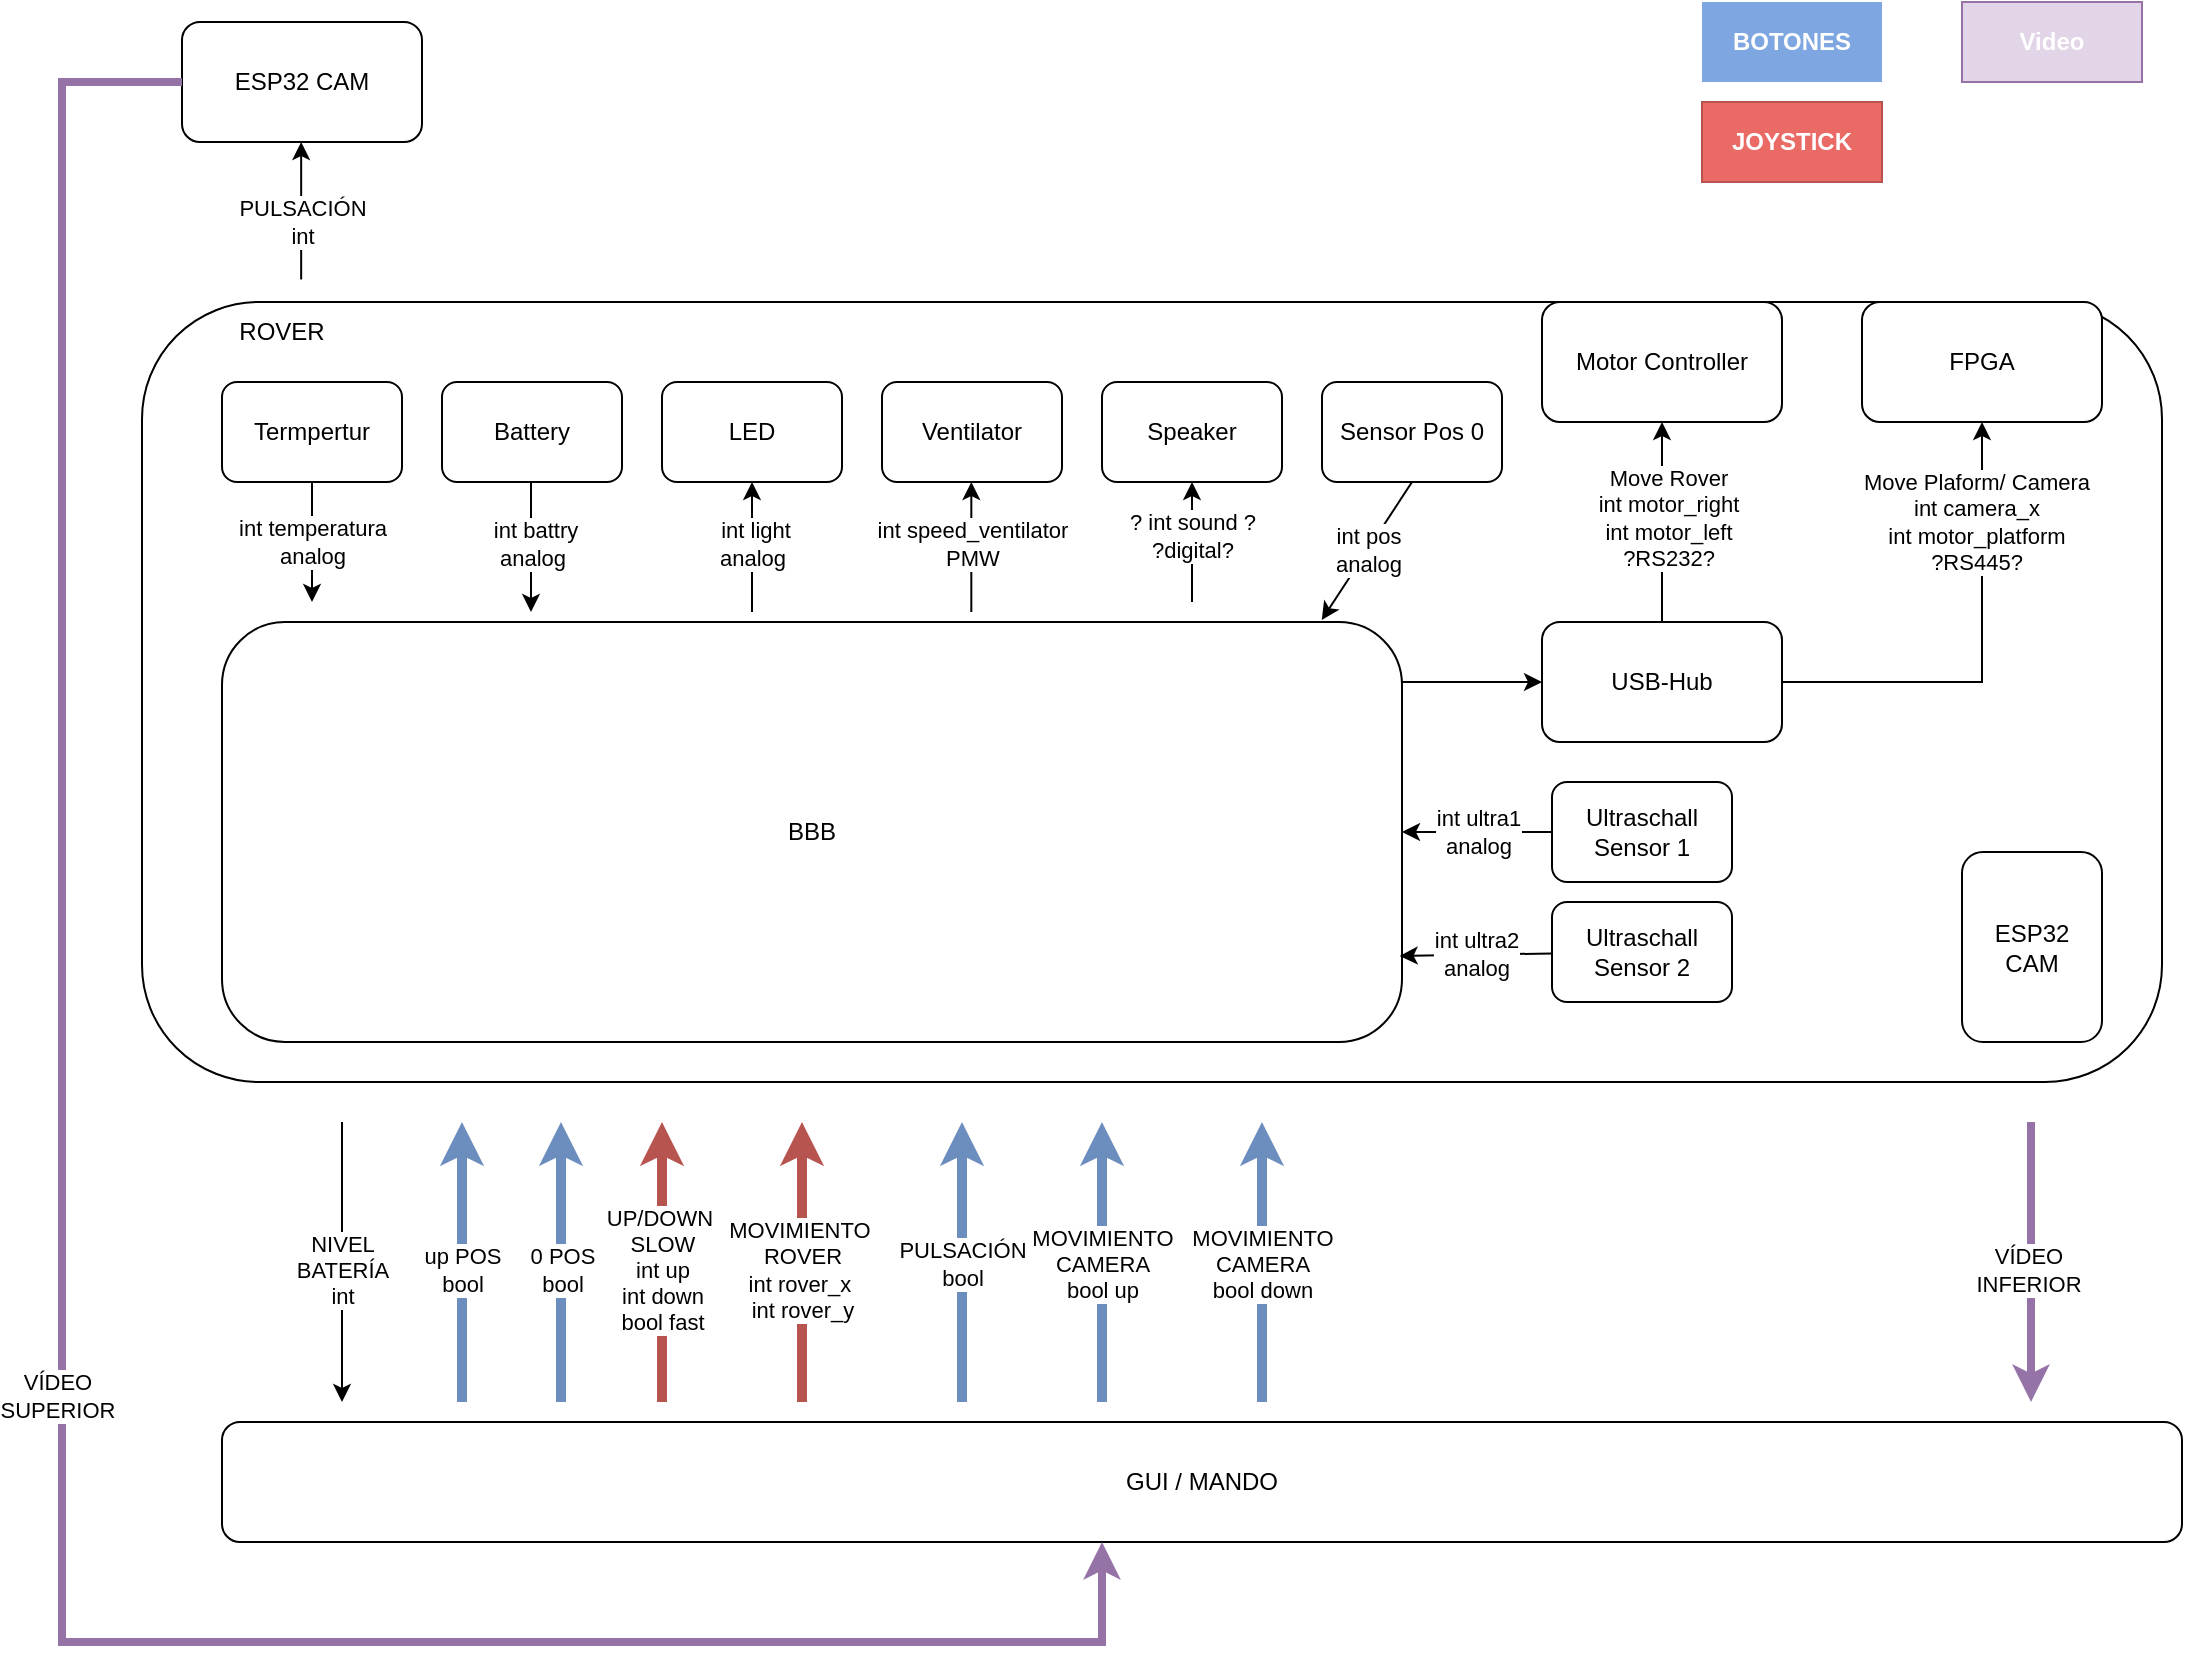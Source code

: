 <mxfile pages="2">
    <diagram id="nwH1zk-VSpNsyaRbcgjk" name="Página-1">
        <mxGraphModel dx="1170" dy="1171" grid="1" gridSize="10" guides="1" tooltips="1" connect="1" arrows="1" fold="1" page="0" pageScale="1" pageWidth="1169" pageHeight="827" math="0" shadow="0">
            <root>
                <mxCell id="0"/>
                <mxCell id="1" parent="0"/>
                <mxCell id="9EDs6_VTEpOYnizv38g4-2" value="" style="rounded=1;whiteSpace=wrap;html=1;" parent="1" vertex="1">
                    <mxGeometry x="100" y="-10" width="1010" height="390" as="geometry"/>
                </mxCell>
                <mxCell id="9EDs6_VTEpOYnizv38g4-3" value="ESP32 CAM" style="rounded=1;whiteSpace=wrap;html=1;" parent="1" vertex="1">
                    <mxGeometry x="120" y="-150" width="120" height="60" as="geometry"/>
                </mxCell>
                <mxCell id="9EDs6_VTEpOYnizv38g4-4" value="GUI / MANDO" style="rounded=1;whiteSpace=wrap;html=1;" parent="1" vertex="1">
                    <mxGeometry x="140" y="550" width="980" height="60" as="geometry"/>
                </mxCell>
                <mxCell id="9EDs6_VTEpOYnizv38g4-5" value="" style="endArrow=classic;html=1;rounded=0;" parent="1" edge="1">
                    <mxGeometry width="50" height="50" relative="1" as="geometry">
                        <mxPoint x="179.58" y="-21.28" as="sourcePoint"/>
                        <mxPoint x="179.58" y="-90" as="targetPoint"/>
                    </mxGeometry>
                </mxCell>
                <mxCell id="9EDs6_VTEpOYnizv38g4-6" value="PULSACIÓN&lt;br&gt;int" style="edgeLabel;html=1;align=center;verticalAlign=middle;resizable=0;points=[];" parent="9EDs6_VTEpOYnizv38g4-5" vertex="1" connectable="0">
                    <mxGeometry x="-0.404" y="-1" relative="1" as="geometry">
                        <mxPoint x="-1" y="-8" as="offset"/>
                    </mxGeometry>
                </mxCell>
                <mxCell id="9EDs6_VTEpOYnizv38g4-7" value="" style="endArrow=classic;html=1;rounded=0;strokeWidth=4;fillColor=#e1d5e7;strokeColor=#9673a6;exitX=0;exitY=0.5;exitDx=0;exitDy=0;" parent="1" source="9EDs6_VTEpOYnizv38g4-3" edge="1">
                    <mxGeometry width="50" height="50" relative="1" as="geometry">
                        <mxPoint x="110" y="40" as="sourcePoint"/>
                        <mxPoint x="580" y="610" as="targetPoint"/>
                        <Array as="points">
                            <mxPoint x="60" y="-120"/>
                            <mxPoint x="60" y="660"/>
                            <mxPoint x="580" y="660"/>
                        </Array>
                    </mxGeometry>
                </mxCell>
                <mxCell id="9EDs6_VTEpOYnizv38g4-9" value="VÍDEO&amp;nbsp; &lt;br&gt;SUPERIOR&amp;nbsp;" style="edgeLabel;html=1;align=center;verticalAlign=middle;resizable=0;points=[];" parent="9EDs6_VTEpOYnizv38g4-7" vertex="1" connectable="0">
                    <mxGeometry x="0.017" y="-1" relative="1" as="geometry">
                        <mxPoint as="offset"/>
                    </mxGeometry>
                </mxCell>
                <mxCell id="9EDs6_VTEpOYnizv38g4-10" value="" style="endArrow=classic;html=1;rounded=0;strokeWidth=4;fillColor=#e1d5e7;strokeColor=#9673a6;" parent="1" edge="1">
                    <mxGeometry width="50" height="50" relative="1" as="geometry">
                        <mxPoint x="1044.5" y="400" as="sourcePoint"/>
                        <mxPoint x="1044.5" y="540" as="targetPoint"/>
                        <Array as="points">
                            <mxPoint x="1044.5" y="450"/>
                        </Array>
                    </mxGeometry>
                </mxCell>
                <mxCell id="9EDs6_VTEpOYnizv38g4-11" value="VÍDEO &lt;br&gt;INFERIOR" style="edgeLabel;html=1;align=center;verticalAlign=middle;resizable=0;points=[];" parent="9EDs6_VTEpOYnizv38g4-10" vertex="1" connectable="0">
                    <mxGeometry x="0.236" y="-2" relative="1" as="geometry">
                        <mxPoint y="-13" as="offset"/>
                    </mxGeometry>
                </mxCell>
                <mxCell id="9EDs6_VTEpOYnizv38g4-12" value="" style="endArrow=classic;html=1;rounded=0;" parent="1" edge="1">
                    <mxGeometry width="50" height="50" relative="1" as="geometry">
                        <mxPoint x="200" y="400" as="sourcePoint"/>
                        <mxPoint x="200" y="540" as="targetPoint"/>
                        <Array as="points">
                            <mxPoint x="200" y="440"/>
                        </Array>
                    </mxGeometry>
                </mxCell>
                <mxCell id="9EDs6_VTEpOYnizv38g4-13" value="NIVEL&lt;br&gt;BATERÍA&lt;br&gt;int" style="edgeLabel;html=1;align=center;verticalAlign=middle;resizable=0;points=[];" parent="9EDs6_VTEpOYnizv38g4-12" vertex="1" connectable="0">
                    <mxGeometry x="0.236" y="-2" relative="1" as="geometry">
                        <mxPoint x="2" y="-13" as="offset"/>
                    </mxGeometry>
                </mxCell>
                <mxCell id="23" value="" style="edgeStyle=none;html=1;exitX=1;exitY=0.143;exitDx=0;exitDy=0;exitPerimeter=0;" parent="1" source="9EDs6_VTEpOYnizv38g4-14" target="19" edge="1">
                    <mxGeometry relative="1" as="geometry"/>
                </mxCell>
                <mxCell id="9EDs6_VTEpOYnizv38g4-14" value="BBB" style="rounded=1;whiteSpace=wrap;html=1;" parent="1" vertex="1">
                    <mxGeometry x="140" y="150" width="590" height="210" as="geometry"/>
                </mxCell>
                <mxCell id="9EDs6_VTEpOYnizv38g4-15" value="ESP32 &lt;br&gt;CAM" style="rounded=1;whiteSpace=wrap;html=1;" parent="1" vertex="1">
                    <mxGeometry x="1010" y="265" width="70" height="95" as="geometry"/>
                </mxCell>
                <mxCell id="9EDs6_VTEpOYnizv38g4-16" value="ROVER" style="text;html=1;strokeColor=none;fillColor=none;align=center;verticalAlign=middle;whiteSpace=wrap;rounded=0;" parent="1" vertex="1">
                    <mxGeometry x="140" y="-10" width="60" height="30" as="geometry"/>
                </mxCell>
                <mxCell id="9EDs6_VTEpOYnizv38g4-19" value="" style="endArrow=none;html=1;rounded=0;startArrow=classic;startFill=1;endFill=0;fillColor=#dae8fc;strokeColor=#6c8ebf;strokeWidth=5;" parent="1" edge="1">
                    <mxGeometry width="50" height="50" relative="1" as="geometry">
                        <mxPoint x="260" y="400" as="sourcePoint"/>
                        <mxPoint x="260" y="540" as="targetPoint"/>
                        <Array as="points"/>
                    </mxGeometry>
                </mxCell>
                <mxCell id="9EDs6_VTEpOYnizv38g4-20" value="up POS&lt;br&gt;bool" style="edgeLabel;html=1;align=center;verticalAlign=middle;resizable=0;points=[];" parent="9EDs6_VTEpOYnizv38g4-19" vertex="1" connectable="0">
                    <mxGeometry x="0.236" y="-2" relative="1" as="geometry">
                        <mxPoint x="2" y="-13" as="offset"/>
                    </mxGeometry>
                </mxCell>
                <mxCell id="9EDs6_VTEpOYnizv38g4-21" value="" style="endArrow=none;html=1;rounded=0;startArrow=classic;startFill=1;endFill=0;strokeWidth=5;fillColor=#f8cecc;strokeColor=#b85450;" parent="1" edge="1">
                    <mxGeometry width="50" height="50" relative="1" as="geometry">
                        <mxPoint x="430" y="400" as="sourcePoint"/>
                        <mxPoint x="430" y="540" as="targetPoint"/>
                        <Array as="points"/>
                    </mxGeometry>
                </mxCell>
                <mxCell id="9EDs6_VTEpOYnizv38g4-22" value="MOVIMIENTO&amp;nbsp;&lt;br&gt;ROVER&lt;br&gt;int rover_x&amp;nbsp;&lt;br&gt;int rover_y" style="edgeLabel;html=1;align=center;verticalAlign=middle;resizable=0;points=[];" parent="9EDs6_VTEpOYnizv38g4-21" vertex="1" connectable="0">
                    <mxGeometry x="0.236" y="-2" relative="1" as="geometry">
                        <mxPoint x="2" y="-13" as="offset"/>
                    </mxGeometry>
                </mxCell>
                <mxCell id="9EDs6_VTEpOYnizv38g4-23" value="" style="endArrow=none;html=1;rounded=0;startArrow=classic;startFill=1;endFill=0;strokeWidth=5;fillColor=#f8cecc;strokeColor=#b85450;" parent="1" edge="1">
                    <mxGeometry width="50" height="50" relative="1" as="geometry">
                        <mxPoint x="360" y="400" as="sourcePoint"/>
                        <mxPoint x="360" y="540" as="targetPoint"/>
                        <Array as="points"/>
                    </mxGeometry>
                </mxCell>
                <mxCell id="9EDs6_VTEpOYnizv38g4-24" value="UP/DOWN&amp;nbsp;&lt;br&gt;SLOW&lt;br&gt;int up&lt;br&gt;int down&lt;br&gt;bool fast" style="edgeLabel;html=1;align=center;verticalAlign=middle;resizable=0;points=[];" parent="9EDs6_VTEpOYnizv38g4-23" vertex="1" connectable="0">
                    <mxGeometry x="0.236" y="-2" relative="1" as="geometry">
                        <mxPoint x="2" y="-13" as="offset"/>
                    </mxGeometry>
                </mxCell>
                <mxCell id="9EDs6_VTEpOYnizv38g4-27" value="" style="endArrow=none;html=1;rounded=0;startArrow=classic;startFill=1;endFill=0;strokeWidth=5;fillColor=#dae8fc;strokeColor=#6c8ebf;" parent="1" edge="1">
                    <mxGeometry width="50" height="50" relative="1" as="geometry">
                        <mxPoint x="309.5" y="400" as="sourcePoint"/>
                        <mxPoint x="309.5" y="540" as="targetPoint"/>
                        <Array as="points"/>
                    </mxGeometry>
                </mxCell>
                <mxCell id="9EDs6_VTEpOYnizv38g4-28" value="0 POS&lt;br&gt;bool" style="edgeLabel;html=1;align=center;verticalAlign=middle;resizable=0;points=[];" parent="9EDs6_VTEpOYnizv38g4-27" vertex="1" connectable="0">
                    <mxGeometry x="0.236" y="-2" relative="1" as="geometry">
                        <mxPoint x="2" y="-13" as="offset"/>
                    </mxGeometry>
                </mxCell>
                <mxCell id="9EDs6_VTEpOYnizv38g4-29" value="&lt;font color=&quot;#ffffff&quot;&gt;&lt;b style=&quot;background-color: rgb(126, 166, 224);&quot;&gt;BOTONES&lt;/b&gt;&lt;/font&gt;" style="text;html=1;strokeColor=none;fillColor=#7EA6E0;align=center;verticalAlign=middle;whiteSpace=wrap;rounded=0;" parent="1" vertex="1">
                    <mxGeometry x="880" y="-160" width="90" height="40" as="geometry"/>
                </mxCell>
                <mxCell id="9EDs6_VTEpOYnizv38g4-30" value="&lt;font color=&quot;#ffffff&quot;&gt;&lt;b style=&quot;&quot;&gt;JOYSTICK&lt;/b&gt;&lt;/font&gt;" style="text;html=1;strokeColor=#b85450;fillColor=#EA6B66;align=center;verticalAlign=middle;whiteSpace=wrap;rounded=0;" parent="1" vertex="1">
                    <mxGeometry x="880" y="-110" width="90" height="40" as="geometry"/>
                </mxCell>
                <mxCell id="9EDs6_VTEpOYnizv38g4-31" value="" style="endArrow=classic;html=1;rounded=0;strokeWidth=5;fillColor=#dae8fc;strokeColor=#6c8ebf;" parent="1" edge="1">
                    <mxGeometry width="50" height="50" relative="1" as="geometry">
                        <mxPoint x="510" y="540" as="sourcePoint"/>
                        <mxPoint x="510" y="400" as="targetPoint"/>
                    </mxGeometry>
                </mxCell>
                <mxCell id="9EDs6_VTEpOYnizv38g4-32" value="PULSACIÓN&lt;br&gt;bool" style="edgeLabel;html=1;align=center;verticalAlign=middle;resizable=0;points=[];" parent="9EDs6_VTEpOYnizv38g4-31" vertex="1" connectable="0">
                    <mxGeometry x="-0.404" y="-1" relative="1" as="geometry">
                        <mxPoint x="-1" y="-28" as="offset"/>
                    </mxGeometry>
                </mxCell>
                <mxCell id="eOEXK1jsx7O4zG9uvunF-1" value="FPGA" style="rounded=1;whiteSpace=wrap;html=1;" parent="1" vertex="1">
                    <mxGeometry x="960" y="-10" width="120" height="60" as="geometry"/>
                </mxCell>
                <mxCell id="6" value="&lt;font color=&quot;#ffffff&quot;&gt;&lt;b&gt;Video&lt;/b&gt;&lt;/font&gt;" style="text;html=1;strokeColor=#9673a6;fillColor=#e1d5e7;align=center;verticalAlign=middle;whiteSpace=wrap;rounded=0;" parent="1" vertex="1">
                    <mxGeometry x="1010" y="-160" width="90" height="40" as="geometry"/>
                </mxCell>
                <mxCell id="7" value="Motor Controller" style="rounded=1;whiteSpace=wrap;html=1;" parent="1" vertex="1">
                    <mxGeometry x="800" y="-10" width="120" height="60" as="geometry"/>
                </mxCell>
                <mxCell id="9" value="" style="endArrow=classic;html=1;rounded=0;strokeWidth=5;fillColor=#dae8fc;strokeColor=#6c8ebf;" parent="1" edge="1">
                    <mxGeometry width="50" height="50" relative="1" as="geometry">
                        <mxPoint x="580" y="540" as="sourcePoint"/>
                        <mxPoint x="580" y="400" as="targetPoint"/>
                    </mxGeometry>
                </mxCell>
                <mxCell id="10" value="MOVIMIENTO&lt;br&gt;CAMERA&lt;br&gt;bool up" style="edgeLabel;html=1;align=center;verticalAlign=middle;resizable=0;points=[];" parent="9" vertex="1" connectable="0">
                    <mxGeometry x="-0.404" y="-1" relative="1" as="geometry">
                        <mxPoint x="-1" y="-28" as="offset"/>
                    </mxGeometry>
                </mxCell>
                <mxCell id="12" value="" style="endArrow=classic;html=1;rounded=0;entryX=0.5;entryY=1;entryDx=0;entryDy=0;" parent="1" target="V-mfLF6VRmVD93TZzPzP-33" edge="1">
                    <mxGeometry width="50" height="50" relative="1" as="geometry">
                        <mxPoint x="625" y="140" as="sourcePoint"/>
                        <mxPoint x="315" y="65" as="targetPoint"/>
                    </mxGeometry>
                </mxCell>
                <mxCell id="13" value="? int sound ?&lt;br&gt;?digital?" style="edgeLabel;html=1;align=center;verticalAlign=middle;resizable=0;points=[];" parent="12" vertex="1" connectable="0">
                    <mxGeometry x="-0.404" y="-1" relative="1" as="geometry">
                        <mxPoint x="-1" y="-15" as="offset"/>
                    </mxGeometry>
                </mxCell>
                <mxCell id="14" value="" style="endArrow=classic;html=1;rounded=0;entryX=0.5;entryY=1;entryDx=0;entryDy=0;exitX=1;exitY=0.5;exitDx=0;exitDy=0;" parent="1" source="19" target="7" edge="1">
                    <mxGeometry width="50" height="50" relative="1" as="geometry">
                        <mxPoint x="860" y="180" as="sourcePoint"/>
                        <mxPoint x="629.41" y="60" as="targetPoint"/>
                        <Array as="points">
                            <mxPoint x="860" y="180"/>
                        </Array>
                    </mxGeometry>
                </mxCell>
                <mxCell id="15" value="Move Rover&lt;br&gt;int motor_right&lt;br&gt;int motor_left&lt;br&gt;?RS232?" style="edgeLabel;html=1;align=center;verticalAlign=middle;resizable=0;points=[];" parent="14" vertex="1" connectable="0">
                    <mxGeometry x="-0.404" y="-1" relative="1" as="geometry">
                        <mxPoint x="-1" y="-81" as="offset"/>
                    </mxGeometry>
                </mxCell>
                <mxCell id="16" value="" style="endArrow=classic;html=1;rounded=0;entryX=0.5;entryY=1;entryDx=0;entryDy=0;exitX=1;exitY=0.5;exitDx=0;exitDy=0;" parent="1" source="19" target="eOEXK1jsx7O4zG9uvunF-1" edge="1">
                    <mxGeometry width="50" height="50" relative="1" as="geometry">
                        <mxPoint x="700" y="150" as="sourcePoint"/>
                        <mxPoint x="780" y="50" as="targetPoint"/>
                        <Array as="points">
                            <mxPoint x="1020" y="180"/>
                        </Array>
                    </mxGeometry>
                </mxCell>
                <mxCell id="17" value="Move Plaform/ Camera&lt;br&gt;int camera_x&lt;br&gt;int motor_platform&lt;br&gt;?RS445?" style="edgeLabel;html=1;align=center;verticalAlign=middle;resizable=0;points=[];" parent="16" vertex="1" connectable="0">
                    <mxGeometry x="-0.404" y="-1" relative="1" as="geometry">
                        <mxPoint x="28" y="-81" as="offset"/>
                    </mxGeometry>
                </mxCell>
                <mxCell id="19" value="USB-Hub" style="rounded=1;whiteSpace=wrap;html=1;" parent="1" vertex="1">
                    <mxGeometry x="800" y="150" width="120" height="60" as="geometry"/>
                </mxCell>
                <mxCell id="21" value="Termpertur" style="rounded=1;whiteSpace=wrap;html=1;" parent="1" vertex="1">
                    <mxGeometry x="140" y="30" width="90" height="50" as="geometry"/>
                </mxCell>
                <mxCell id="26" value="int temperatura&lt;br&gt;analog" style="endArrow=classic;html=1;exitX=0.5;exitY=1;exitDx=0;exitDy=0;" parent="1" source="21" edge="1">
                    <mxGeometry width="50" height="50" relative="1" as="geometry">
                        <mxPoint x="250" y="-10" as="sourcePoint"/>
                        <mxPoint x="185" y="140" as="targetPoint"/>
                    </mxGeometry>
                </mxCell>
                <mxCell id="31" value="" style="endArrow=classic;html=1;rounded=0;entryX=0.5;entryY=1;entryDx=0;entryDy=0;" parent="1" target="V-mfLF6VRmVD93TZzPzP-34" edge="1">
                    <mxGeometry width="50" height="50" relative="1" as="geometry">
                        <mxPoint x="405" y="145" as="sourcePoint"/>
                        <mxPoint x="499.66" y="81.99" as="targetPoint"/>
                    </mxGeometry>
                </mxCell>
                <mxCell id="32" value="&amp;nbsp;int light&lt;br&gt;analog" style="edgeLabel;html=1;align=center;verticalAlign=middle;resizable=0;points=[];" parent="31" vertex="1" connectable="0">
                    <mxGeometry x="-0.404" y="-1" relative="1" as="geometry">
                        <mxPoint x="-1" y="-15" as="offset"/>
                    </mxGeometry>
                </mxCell>
                <mxCell id="V-mfLF6VRmVD93TZzPzP-33" value="Speaker" style="rounded=1;whiteSpace=wrap;html=1;" parent="1" vertex="1">
                    <mxGeometry x="580" y="30" width="90" height="50" as="geometry"/>
                </mxCell>
                <mxCell id="V-mfLF6VRmVD93TZzPzP-34" value="LED" style="rounded=1;whiteSpace=wrap;html=1;" parent="1" vertex="1">
                    <mxGeometry x="360" y="30" width="90" height="50" as="geometry"/>
                </mxCell>
                <mxCell id="V-mfLF6VRmVD93TZzPzP-35" value="Ventilator" style="rounded=1;whiteSpace=wrap;html=1;" parent="1" vertex="1">
                    <mxGeometry x="470" y="30" width="90" height="50" as="geometry"/>
                </mxCell>
                <mxCell id="V-mfLF6VRmVD93TZzPzP-36" value="" style="endArrow=classic;html=1;rounded=0;entryX=0.5;entryY=1;entryDx=0;entryDy=0;" parent="1" edge="1">
                    <mxGeometry width="50" height="50" relative="1" as="geometry">
                        <mxPoint x="514.66" y="145" as="sourcePoint"/>
                        <mxPoint x="514.66" y="80" as="targetPoint"/>
                    </mxGeometry>
                </mxCell>
                <mxCell id="V-mfLF6VRmVD93TZzPzP-37" value="int speed_ventilator&lt;br&gt;PMW" style="edgeLabel;html=1;align=center;verticalAlign=middle;resizable=0;points=[];" parent="V-mfLF6VRmVD93TZzPzP-36" vertex="1" connectable="0">
                    <mxGeometry x="-0.404" y="-1" relative="1" as="geometry">
                        <mxPoint x="-1" y="-15" as="offset"/>
                    </mxGeometry>
                </mxCell>
                <mxCell id="1khyDEvlve2WPey4KKvf-32" value="" style="endArrow=none;html=1;rounded=0;entryX=0.5;entryY=1;entryDx=0;entryDy=0;endFill=0;startArrow=classic;startFill=1;" parent="1" edge="1">
                    <mxGeometry width="50" height="50" relative="1" as="geometry">
                        <mxPoint x="294.5" y="145" as="sourcePoint"/>
                        <mxPoint x="294.5" y="80" as="targetPoint"/>
                    </mxGeometry>
                </mxCell>
                <mxCell id="1khyDEvlve2WPey4KKvf-33" value="&amp;nbsp;int battry&lt;br&gt;analog" style="edgeLabel;html=1;align=center;verticalAlign=middle;resizable=0;points=[];" parent="1khyDEvlve2WPey4KKvf-32" vertex="1" connectable="0">
                    <mxGeometry x="-0.404" y="-1" relative="1" as="geometry">
                        <mxPoint x="-1" y="-15" as="offset"/>
                    </mxGeometry>
                </mxCell>
                <mxCell id="1khyDEvlve2WPey4KKvf-34" value="Battery" style="rounded=1;whiteSpace=wrap;html=1;" parent="1" vertex="1">
                    <mxGeometry x="250" y="30" width="90" height="50" as="geometry"/>
                </mxCell>
                <mxCell id="1khyDEvlve2WPey4KKvf-35" value="" style="endArrow=classic;html=1;rounded=0;strokeWidth=5;fillColor=#dae8fc;strokeColor=#6c8ebf;" parent="1" edge="1">
                    <mxGeometry width="50" height="50" relative="1" as="geometry">
                        <mxPoint x="660" y="540" as="sourcePoint"/>
                        <mxPoint x="660" y="400" as="targetPoint"/>
                    </mxGeometry>
                </mxCell>
                <mxCell id="1khyDEvlve2WPey4KKvf-36" value="MOVIMIENTO&lt;br&gt;CAMERA&lt;br&gt;bool down" style="edgeLabel;html=1;align=center;verticalAlign=middle;resizable=0;points=[];" parent="1khyDEvlve2WPey4KKvf-35" vertex="1" connectable="0">
                    <mxGeometry x="-0.404" y="-1" relative="1" as="geometry">
                        <mxPoint x="-1" y="-28" as="offset"/>
                    </mxGeometry>
                </mxCell>
                <mxCell id="1khyDEvlve2WPey4KKvf-40" value="int ultra1&lt;br&gt;analog" style="edgeStyle=none;html=1;startArrow=none;startFill=0;endArrow=classic;endFill=1;entryX=1;entryY=0.5;entryDx=0;entryDy=0;" parent="1" source="1khyDEvlve2WPey4KKvf-39" target="9EDs6_VTEpOYnizv38g4-14" edge="1">
                    <mxGeometry relative="1" as="geometry"/>
                </mxCell>
                <mxCell id="1khyDEvlve2WPey4KKvf-39" value="Ultraschall Sensor 1" style="rounded=1;whiteSpace=wrap;html=1;" parent="1" vertex="1">
                    <mxGeometry x="805" y="230" width="90" height="50" as="geometry"/>
                </mxCell>
                <mxCell id="35" value="int ultra2&lt;br&gt;analog" style="edgeStyle=none;html=1;entryX=0.998;entryY=0.795;entryDx=0;entryDy=0;entryPerimeter=0;" edge="1" parent="1" source="34" target="9EDs6_VTEpOYnizv38g4-14">
                    <mxGeometry relative="1" as="geometry"/>
                </mxCell>
                <mxCell id="34" value="Ultraschall Sensor 2" style="rounded=1;whiteSpace=wrap;html=1;" vertex="1" parent="1">
                    <mxGeometry x="805" y="290" width="90" height="50" as="geometry"/>
                </mxCell>
                <mxCell id="37" value="Sensor Pos 0" style="rounded=1;whiteSpace=wrap;html=1;" vertex="1" parent="1">
                    <mxGeometry x="690" y="30" width="90" height="50" as="geometry"/>
                </mxCell>
                <mxCell id="38" value="int pos&lt;br&gt;analog" style="edgeStyle=none;html=1;startArrow=none;startFill=0;endArrow=classic;endFill=1;entryX=0.932;entryY=-0.005;entryDx=0;entryDy=0;exitX=0.5;exitY=1;exitDx=0;exitDy=0;entryPerimeter=0;" edge="1" parent="1" source="37" target="9EDs6_VTEpOYnizv38g4-14">
                    <mxGeometry relative="1" as="geometry">
                        <mxPoint x="815" y="265" as="sourcePoint"/>
                        <mxPoint x="740" y="265" as="targetPoint"/>
                    </mxGeometry>
                </mxCell>
            </root>
        </mxGraphModel>
    </diagram>
</mxfile>